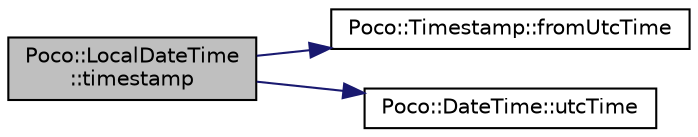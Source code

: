 digraph "Poco::LocalDateTime::timestamp"
{
 // LATEX_PDF_SIZE
  edge [fontname="Helvetica",fontsize="10",labelfontname="Helvetica",labelfontsize="10"];
  node [fontname="Helvetica",fontsize="10",shape=record];
  rankdir="LR";
  Node1 [label="Poco::LocalDateTime\l::timestamp",height=0.2,width=0.4,color="black", fillcolor="grey75", style="filled", fontcolor="black",tooltip="Returns the UTC equivalent for the local date and time."];
  Node1 -> Node2 [color="midnightblue",fontsize="10",style="solid"];
  Node2 [label="Poco::Timestamp::fromUtcTime",height=0.2,width=0.4,color="black", fillcolor="white", style="filled",URL="$classPoco_1_1Timestamp.html#a33eda16c876c53ad5ab9733b0944d93c",tooltip="Creates a timestamp from a std::time_t."];
  Node1 -> Node3 [color="midnightblue",fontsize="10",style="solid"];
  Node3 [label="Poco::DateTime::utcTime",height=0.2,width=0.4,color="black", fillcolor="white", style="filled",URL="$classPoco_1_1DateTime.html#a36e74286dbe2fd1ef7920ddc62948a89",tooltip="Returns the date and time expressed as a Timestamp."];
}
